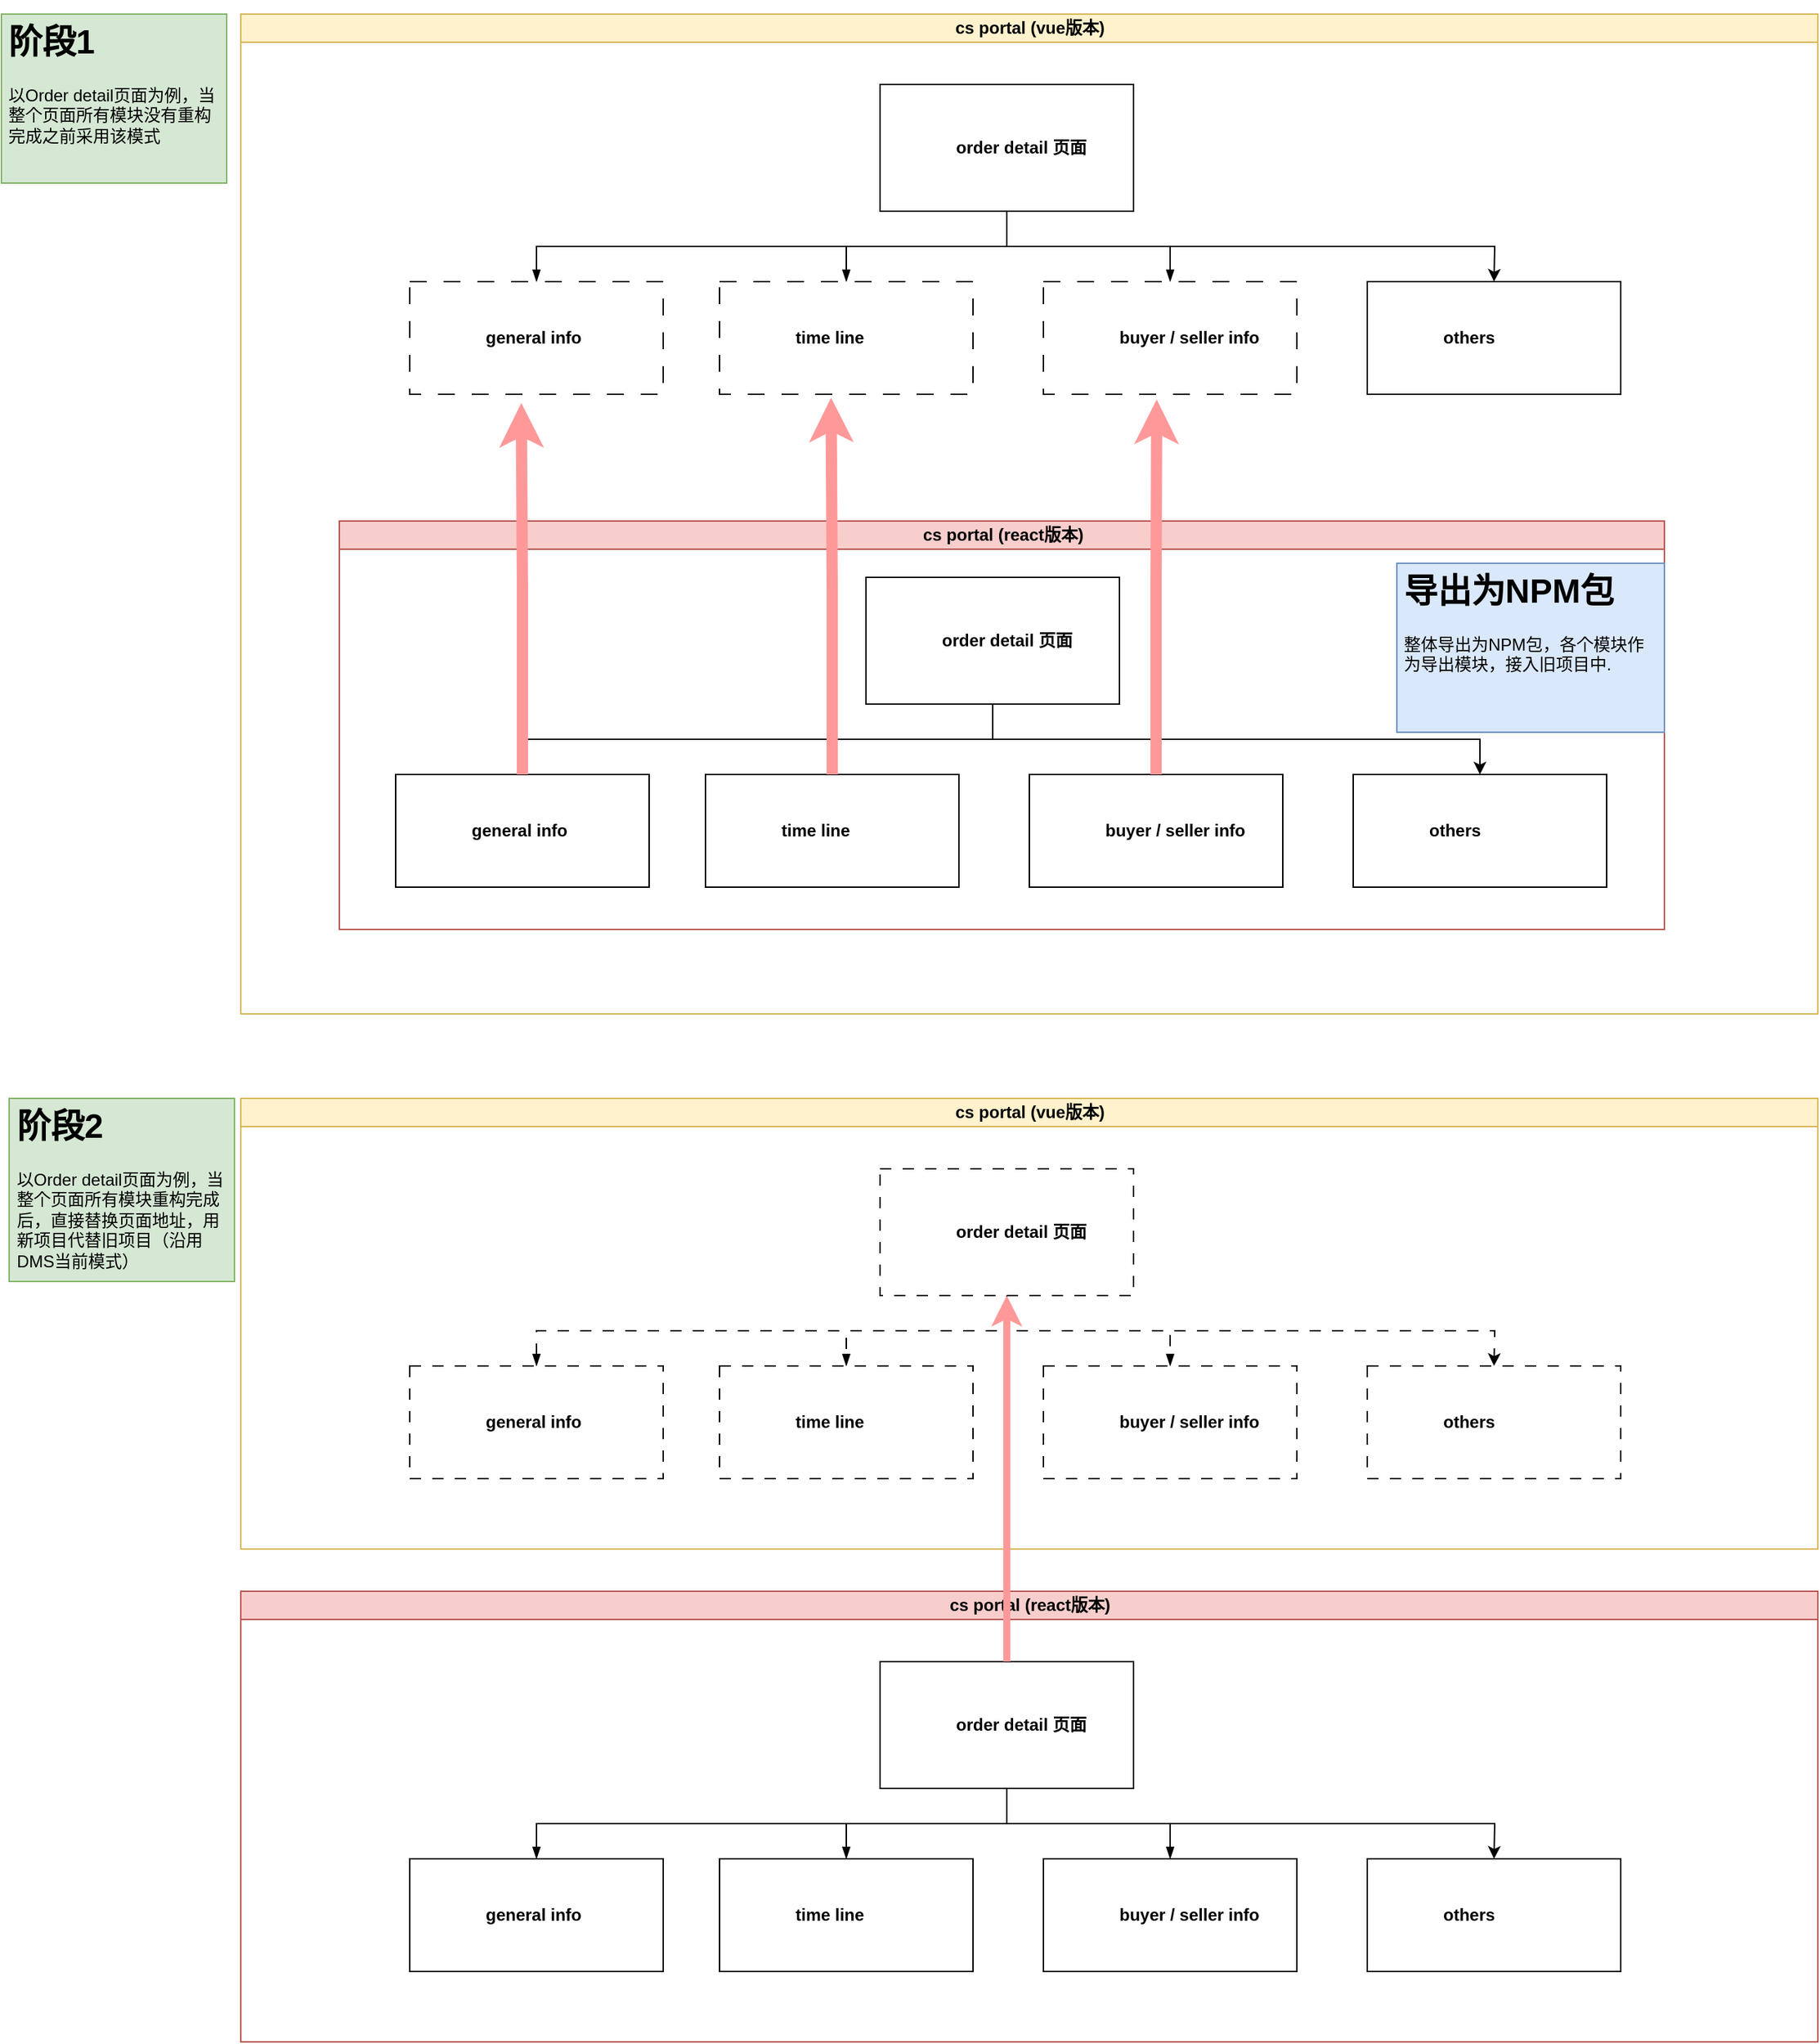 <mxfile version="23.0.2" type="github">
  <diagram id="prtHgNgQTEPvFCAcTncT" name="Page-1">
    <mxGraphModel dx="3525" dy="1608" grid="1" gridSize="10" guides="1" tooltips="1" connect="1" arrows="1" fold="1" page="1" pageScale="1" pageWidth="827" pageHeight="1169" math="0" shadow="0">
      <root>
        <mxCell id="0" />
        <mxCell id="1" parent="0" />
        <mxCell id="dNxyNK7c78bLwvsdeMH5-11" value="cs portal (vue版本)" style="swimlane;html=1;startSize=20;horizontal=1;containerType=tree;glass=0;fillColor=#fff2cc;strokeColor=#d6b656;" parent="1" vertex="1">
          <mxGeometry x="-30" y="80" width="1120" height="710" as="geometry" />
        </mxCell>
        <mxCell id="jRqLzhwtPZofuVLJQuj5-102" style="edgeStyle=orthogonalEdgeStyle;rounded=0;orthogonalLoop=1;jettySize=auto;html=1;exitX=0.5;exitY=1;exitDx=0;exitDy=0;entryX=0.5;entryY=0;entryDx=0;entryDy=0;" edge="1" parent="dNxyNK7c78bLwvsdeMH5-11" source="jRqLzhwtPZofuVLJQuj5-103">
          <mxGeometry relative="1" as="geometry">
            <mxPoint x="890" y="190" as="targetPoint" />
          </mxGeometry>
        </mxCell>
        <UserObject label="order detail 页面" name="Tessa Miller" position="CFO" location="Office 1" email="me@example.com" placeholders="1" link="https://www.draw.io" id="jRqLzhwtPZofuVLJQuj5-103">
          <mxCell style="label;image=https://cdn3.iconfinder.com/data/icons/user-avatars-1/512/users-3-128.png;whiteSpace=wrap;html=1;rounded=0;glass=0;treeMoving=1;treeFolding=1;" vertex="1" parent="dNxyNK7c78bLwvsdeMH5-11">
            <mxGeometry x="454" y="50" width="180" height="90" as="geometry" />
          </mxCell>
        </UserObject>
        <mxCell id="jRqLzhwtPZofuVLJQuj5-104" value="" style="endArrow=blockThin;endFill=1;fontSize=11;edgeStyle=elbowEdgeStyle;elbow=vertical;rounded=0;" edge="1" parent="dNxyNK7c78bLwvsdeMH5-11" source="jRqLzhwtPZofuVLJQuj5-103" target="jRqLzhwtPZofuVLJQuj5-105">
          <mxGeometry relative="1" as="geometry" />
        </mxCell>
        <UserObject label="general info" name="Edward Morrison" position="Brand Manager" location="Office 2" email="me@example.com" placeholders="1" link="https://www.draw.io" id="jRqLzhwtPZofuVLJQuj5-105">
          <mxCell style="label;image=https://cdn3.iconfinder.com/data/icons/user-avatars-1/512/users-10-3-128.png;whiteSpace=wrap;html=1;rounded=0;glass=0;treeFolding=1;treeMoving=1;dashed=1;dashPattern=12 12;" vertex="1" parent="dNxyNK7c78bLwvsdeMH5-11">
            <mxGeometry x="120" y="190" width="180" height="80" as="geometry" />
          </mxCell>
        </UserObject>
        <mxCell id="jRqLzhwtPZofuVLJQuj5-106" value="" style="endArrow=blockThin;endFill=1;fontSize=11;edgeStyle=elbowEdgeStyle;elbow=vertical;rounded=0;" edge="1" parent="dNxyNK7c78bLwvsdeMH5-11" source="jRqLzhwtPZofuVLJQuj5-103" target="jRqLzhwtPZofuVLJQuj5-107">
          <mxGeometry relative="1" as="geometry" />
        </mxCell>
        <UserObject label="time line" name="Evan Valet" position="HR Director" location="Office 4" email="me@example.com" placeholders="1" link="https://www.draw.io" id="jRqLzhwtPZofuVLJQuj5-107">
          <mxCell style="label;image=https://cdn3.iconfinder.com/data/icons/user-avatars-1/512/users-9-2-128.png;whiteSpace=wrap;html=1;rounded=0;glass=0;treeFolding=1;treeMoving=1;dashed=1;dashPattern=12 12;" vertex="1" parent="dNxyNK7c78bLwvsdeMH5-11">
            <mxGeometry x="340" y="190" width="180" height="80" as="geometry" />
          </mxCell>
        </UserObject>
        <mxCell id="jRqLzhwtPZofuVLJQuj5-108" value="" style="endArrow=blockThin;endFill=1;fontSize=11;edgeStyle=elbowEdgeStyle;elbow=vertical;rounded=0;" edge="1" parent="dNxyNK7c78bLwvsdeMH5-11" source="jRqLzhwtPZofuVLJQuj5-103" target="jRqLzhwtPZofuVLJQuj5-109">
          <mxGeometry relative="1" as="geometry" />
        </mxCell>
        <UserObject label="buyer / seller info" name="Alison Donovan" position="System Admin" location="Office 3" email="me@example.com" placeholders="1" link="https://www.draw.io" id="jRqLzhwtPZofuVLJQuj5-109">
          <mxCell style="label;image=https://cdn3.iconfinder.com/data/icons/user-avatars-1/512/users-2-128.png;whiteSpace=wrap;html=1;rounded=0;glass=0;dashed=1;dashPattern=12 12;" vertex="1" parent="dNxyNK7c78bLwvsdeMH5-11">
            <mxGeometry x="570" y="190" width="180" height="80" as="geometry" />
          </mxCell>
        </UserObject>
        <mxCell id="jRqLzhwtPZofuVLJQuj5-111" value="" style="rounded=1;whiteSpace=wrap;html=1;strokeColor=none;" vertex="1" parent="dNxyNK7c78bLwvsdeMH5-11">
          <mxGeometry x="130" y="210" width="40" height="50" as="geometry" />
        </mxCell>
        <mxCell id="jRqLzhwtPZofuVLJQuj5-112" value="" style="rounded=1;whiteSpace=wrap;html=1;strokeColor=none;" vertex="1" parent="dNxyNK7c78bLwvsdeMH5-11">
          <mxGeometry x="350" y="210" width="40" height="50" as="geometry" />
        </mxCell>
        <mxCell id="jRqLzhwtPZofuVLJQuj5-113" value="" style="rounded=1;whiteSpace=wrap;html=1;strokeColor=none;" vertex="1" parent="dNxyNK7c78bLwvsdeMH5-11">
          <mxGeometry x="580" y="205" width="40" height="50" as="geometry" />
        </mxCell>
        <mxCell id="jRqLzhwtPZofuVLJQuj5-114" value="" style="rounded=1;whiteSpace=wrap;html=1;strokeColor=none;" vertex="1" parent="dNxyNK7c78bLwvsdeMH5-11">
          <mxGeometry x="810" y="210" width="40" height="50" as="geometry" />
        </mxCell>
        <mxCell id="jRqLzhwtPZofuVLJQuj5-115" value="" style="rounded=1;whiteSpace=wrap;html=1;strokeColor=none;" vertex="1" parent="dNxyNK7c78bLwvsdeMH5-11">
          <mxGeometry x="460" y="70" width="40" height="50" as="geometry" />
        </mxCell>
        <UserObject label="others" name="Alison Donovan" position="System Admin" location="Office 3" email="me@example.com" placeholders="1" link="https://www.draw.io" id="jRqLzhwtPZofuVLJQuj5-110">
          <mxCell style="label;image=https://cdn3.iconfinder.com/data/icons/user-avatars-1/512/users-2-128.png;whiteSpace=wrap;html=1;rounded=0;glass=0;movable=1;resizable=1;rotatable=1;deletable=1;editable=1;locked=0;connectable=1;" vertex="1" parent="dNxyNK7c78bLwvsdeMH5-11">
            <mxGeometry x="800" y="190" width="180" height="80" as="geometry" />
          </mxCell>
        </UserObject>
        <mxCell id="jRqLzhwtPZofuVLJQuj5-116" value="" style="rounded=1;whiteSpace=wrap;html=1;strokeColor=none;" vertex="1" parent="dNxyNK7c78bLwvsdeMH5-11">
          <mxGeometry x="810" y="205" width="40" height="50" as="geometry" />
        </mxCell>
        <mxCell id="jRqLzhwtPZofuVLJQuj5-26" value="cs portal (react版本)" style="swimlane;html=1;startSize=20;horizontal=1;containerType=tree;glass=0;fillColor=#f8cecc;strokeColor=#b85450;" vertex="1" parent="1">
          <mxGeometry x="40" y="440" width="941" height="290" as="geometry" />
        </mxCell>
        <mxCell id="jRqLzhwtPZofuVLJQuj5-27" style="edgeStyle=orthogonalEdgeStyle;rounded=0;orthogonalLoop=1;jettySize=auto;html=1;exitX=0.5;exitY=1;exitDx=0;exitDy=0;entryX=0.5;entryY=0;entryDx=0;entryDy=0;" edge="1" parent="jRqLzhwtPZofuVLJQuj5-26" source="jRqLzhwtPZofuVLJQuj5-28" target="jRqLzhwtPZofuVLJQuj5-35">
          <mxGeometry relative="1" as="geometry" />
        </mxCell>
        <UserObject label="order detail 页面" name="Tessa Miller" position="CFO" location="Office 1" email="me@example.com" placeholders="1" link="https://www.draw.io" id="jRqLzhwtPZofuVLJQuj5-28">
          <mxCell style="label;image=https://cdn3.iconfinder.com/data/icons/user-avatars-1/512/users-3-128.png;whiteSpace=wrap;html=1;rounded=0;glass=0;treeMoving=1;treeFolding=1;" vertex="1" parent="jRqLzhwtPZofuVLJQuj5-26">
            <mxGeometry x="374" y="40" width="180" height="90" as="geometry" />
          </mxCell>
        </UserObject>
        <mxCell id="jRqLzhwtPZofuVLJQuj5-29" value="" style="endArrow=blockThin;endFill=1;fontSize=11;edgeStyle=elbowEdgeStyle;elbow=vertical;rounded=0;" edge="1" parent="jRqLzhwtPZofuVLJQuj5-26" source="jRqLzhwtPZofuVLJQuj5-28" target="jRqLzhwtPZofuVLJQuj5-30">
          <mxGeometry relative="1" as="geometry" />
        </mxCell>
        <UserObject label="general info" name="Edward Morrison" position="Brand Manager" location="Office 2" email="me@example.com" placeholders="1" link="https://www.draw.io" id="jRqLzhwtPZofuVLJQuj5-30">
          <mxCell style="label;image=https://cdn3.iconfinder.com/data/icons/user-avatars-1/512/users-10-3-128.png;whiteSpace=wrap;html=1;rounded=0;glass=0;treeFolding=1;treeMoving=1;" vertex="1" parent="jRqLzhwtPZofuVLJQuj5-26">
            <mxGeometry x="40" y="180" width="180" height="80" as="geometry" />
          </mxCell>
        </UserObject>
        <mxCell id="jRqLzhwtPZofuVLJQuj5-31" value="" style="endArrow=blockThin;endFill=1;fontSize=11;edgeStyle=elbowEdgeStyle;elbow=vertical;rounded=0;" edge="1" parent="jRqLzhwtPZofuVLJQuj5-26" source="jRqLzhwtPZofuVLJQuj5-28" target="jRqLzhwtPZofuVLJQuj5-32">
          <mxGeometry relative="1" as="geometry" />
        </mxCell>
        <UserObject label="time line" name="Evan Valet" position="HR Director" location="Office 4" email="me@example.com" placeholders="1" link="https://www.draw.io" id="jRqLzhwtPZofuVLJQuj5-32">
          <mxCell style="label;image=https://cdn3.iconfinder.com/data/icons/user-avatars-1/512/users-9-2-128.png;whiteSpace=wrap;html=1;rounded=0;glass=0;treeFolding=1;treeMoving=1;" vertex="1" parent="jRqLzhwtPZofuVLJQuj5-26">
            <mxGeometry x="260" y="180" width="180" height="80" as="geometry" />
          </mxCell>
        </UserObject>
        <mxCell id="jRqLzhwtPZofuVLJQuj5-33" value="" style="endArrow=blockThin;endFill=1;fontSize=11;edgeStyle=elbowEdgeStyle;elbow=vertical;rounded=0;" edge="1" parent="jRqLzhwtPZofuVLJQuj5-26" source="jRqLzhwtPZofuVLJQuj5-28" target="jRqLzhwtPZofuVLJQuj5-34">
          <mxGeometry relative="1" as="geometry" />
        </mxCell>
        <UserObject label="buyer / seller info" name="Alison Donovan" position="System Admin" location="Office 3" email="me@example.com" placeholders="1" link="https://www.draw.io" id="jRqLzhwtPZofuVLJQuj5-34">
          <mxCell style="label;image=https://cdn3.iconfinder.com/data/icons/user-avatars-1/512/users-2-128.png;whiteSpace=wrap;html=1;rounded=0;glass=0;" vertex="1" parent="jRqLzhwtPZofuVLJQuj5-26">
            <mxGeometry x="490" y="180" width="180" height="80" as="geometry" />
          </mxCell>
        </UserObject>
        <UserObject label="others" name="Alison Donovan" position="System Admin" location="Office 3" email="me@example.com" placeholders="1" link="https://www.draw.io" id="jRqLzhwtPZofuVLJQuj5-35">
          <mxCell style="label;image=https://cdn3.iconfinder.com/data/icons/user-avatars-1/512/users-2-128.png;whiteSpace=wrap;html=1;rounded=0;glass=0;movable=1;resizable=1;rotatable=1;deletable=1;editable=1;locked=0;connectable=1;" vertex="1" parent="jRqLzhwtPZofuVLJQuj5-26">
            <mxGeometry x="720" y="180" width="180" height="80" as="geometry" />
          </mxCell>
        </UserObject>
        <mxCell id="jRqLzhwtPZofuVLJQuj5-36" value="" style="rounded=1;whiteSpace=wrap;html=1;strokeColor=none;" vertex="1" parent="jRqLzhwtPZofuVLJQuj5-26">
          <mxGeometry x="50" y="200" width="40" height="50" as="geometry" />
        </mxCell>
        <mxCell id="jRqLzhwtPZofuVLJQuj5-37" value="" style="rounded=1;whiteSpace=wrap;html=1;strokeColor=none;" vertex="1" parent="jRqLzhwtPZofuVLJQuj5-26">
          <mxGeometry x="270" y="200" width="40" height="50" as="geometry" />
        </mxCell>
        <mxCell id="jRqLzhwtPZofuVLJQuj5-38" value="" style="rounded=1;whiteSpace=wrap;html=1;strokeColor=none;" vertex="1" parent="jRqLzhwtPZofuVLJQuj5-26">
          <mxGeometry x="500" y="195" width="40" height="50" as="geometry" />
        </mxCell>
        <mxCell id="jRqLzhwtPZofuVLJQuj5-39" value="" style="rounded=1;whiteSpace=wrap;html=1;strokeColor=none;" vertex="1" parent="jRqLzhwtPZofuVLJQuj5-26">
          <mxGeometry x="730" y="200" width="40" height="50" as="geometry" />
        </mxCell>
        <mxCell id="jRqLzhwtPZofuVLJQuj5-40" value="" style="rounded=1;whiteSpace=wrap;html=1;strokeColor=none;" vertex="1" parent="jRqLzhwtPZofuVLJQuj5-26">
          <mxGeometry x="380" y="60" width="40" height="50" as="geometry" />
        </mxCell>
        <mxCell id="jRqLzhwtPZofuVLJQuj5-55" value="&lt;h1&gt;导出为NPM包&lt;/h1&gt;&lt;p&gt;整体导出为NPM包，各个模块作为导出模块，接入旧项目中.&lt;/p&gt;" style="text;html=1;strokeColor=#6c8ebf;fillColor=#dae8fc;spacing=5;spacingTop=-20;whiteSpace=wrap;overflow=hidden;rounded=0;" vertex="1" parent="jRqLzhwtPZofuVLJQuj5-26">
          <mxGeometry x="751" y="30" width="190" height="120" as="geometry" />
        </mxCell>
        <mxCell id="jRqLzhwtPZofuVLJQuj5-56" value="&lt;h1&gt;阶段1&lt;/h1&gt;&lt;p&gt;以Order detail页面为例，当整个页面所有模块没有重构完成之前采用该模式&lt;/p&gt;" style="text;html=1;strokeColor=#82b366;fillColor=#d5e8d4;spacing=5;spacingTop=-20;whiteSpace=wrap;overflow=hidden;rounded=0;" vertex="1" parent="1">
          <mxGeometry x="-200" y="80" width="160" height="120" as="geometry" />
        </mxCell>
        <mxCell id="jRqLzhwtPZofuVLJQuj5-117" style="edgeStyle=orthogonalEdgeStyle;rounded=0;orthogonalLoop=1;jettySize=auto;html=1;entryX=0.44;entryY=1.077;entryDx=0;entryDy=0;entryPerimeter=0;strokeWidth=8;strokeColor=#FF9999;" edge="1" parent="1" source="jRqLzhwtPZofuVLJQuj5-30" target="jRqLzhwtPZofuVLJQuj5-105">
          <mxGeometry relative="1" as="geometry" />
        </mxCell>
        <mxCell id="jRqLzhwtPZofuVLJQuj5-118" style="edgeStyle=orthogonalEdgeStyle;rounded=0;orthogonalLoop=1;jettySize=auto;html=1;exitX=0.5;exitY=0;exitDx=0;exitDy=0;entryX=0.44;entryY=1.03;entryDx=0;entryDy=0;entryPerimeter=0;strokeWidth=8;strokeColor=#FF9999;" edge="1" parent="1" source="jRqLzhwtPZofuVLJQuj5-32" target="jRqLzhwtPZofuVLJQuj5-107">
          <mxGeometry relative="1" as="geometry" />
        </mxCell>
        <mxCell id="jRqLzhwtPZofuVLJQuj5-119" style="edgeStyle=orthogonalEdgeStyle;rounded=0;orthogonalLoop=1;jettySize=auto;html=1;entryX=0.447;entryY=1.046;entryDx=0;entryDy=0;entryPerimeter=0;strokeWidth=8;strokeColor=#FF9999;" edge="1" parent="1" source="jRqLzhwtPZofuVLJQuj5-34" target="jRqLzhwtPZofuVLJQuj5-109">
          <mxGeometry relative="1" as="geometry" />
        </mxCell>
        <mxCell id="jRqLzhwtPZofuVLJQuj5-121" value="cs portal (vue版本)" style="swimlane;html=1;startSize=20;horizontal=1;containerType=tree;glass=0;fillColor=#fff2cc;strokeColor=#d6b656;" vertex="1" parent="1">
          <mxGeometry x="-30" y="850" width="1120" height="320" as="geometry" />
        </mxCell>
        <mxCell id="jRqLzhwtPZofuVLJQuj5-122" style="edgeStyle=orthogonalEdgeStyle;rounded=0;orthogonalLoop=1;jettySize=auto;html=1;exitX=0.5;exitY=1;exitDx=0;exitDy=0;entryX=0.5;entryY=0;entryDx=0;entryDy=0;dashed=1;dashPattern=8 8;" edge="1" parent="jRqLzhwtPZofuVLJQuj5-121" source="jRqLzhwtPZofuVLJQuj5-123">
          <mxGeometry relative="1" as="geometry">
            <mxPoint x="890" y="190" as="targetPoint" />
          </mxGeometry>
        </mxCell>
        <UserObject label="order detail 页面" name="Tessa Miller" position="CFO" location="Office 1" email="me@example.com" placeholders="1" link="https://www.draw.io" id="jRqLzhwtPZofuVLJQuj5-123">
          <mxCell style="label;image=https://cdn3.iconfinder.com/data/icons/user-avatars-1/512/users-3-128.png;whiteSpace=wrap;html=1;rounded=0;glass=0;treeMoving=1;treeFolding=1;dashed=1;dashPattern=8 8;" vertex="1" parent="jRqLzhwtPZofuVLJQuj5-121">
            <mxGeometry x="454" y="50" width="180" height="90" as="geometry" />
          </mxCell>
        </UserObject>
        <mxCell id="jRqLzhwtPZofuVLJQuj5-124" value="" style="endArrow=blockThin;endFill=1;fontSize=11;edgeStyle=elbowEdgeStyle;elbow=vertical;rounded=0;dashed=1;dashPattern=8 8;" edge="1" parent="jRqLzhwtPZofuVLJQuj5-121" source="jRqLzhwtPZofuVLJQuj5-123" target="jRqLzhwtPZofuVLJQuj5-125">
          <mxGeometry relative="1" as="geometry" />
        </mxCell>
        <UserObject label="general info" name="Edward Morrison" position="Brand Manager" location="Office 2" email="me@example.com" placeholders="1" link="https://www.draw.io" id="jRqLzhwtPZofuVLJQuj5-125">
          <mxCell style="label;image=https://cdn3.iconfinder.com/data/icons/user-avatars-1/512/users-10-3-128.png;whiteSpace=wrap;html=1;rounded=0;glass=0;treeFolding=1;treeMoving=1;dashed=1;dashPattern=8 8;" vertex="1" parent="jRqLzhwtPZofuVLJQuj5-121">
            <mxGeometry x="120" y="190" width="180" height="80" as="geometry" />
          </mxCell>
        </UserObject>
        <mxCell id="jRqLzhwtPZofuVLJQuj5-126" value="" style="endArrow=blockThin;endFill=1;fontSize=11;edgeStyle=elbowEdgeStyle;elbow=vertical;rounded=0;dashed=1;dashPattern=8 8;" edge="1" parent="jRqLzhwtPZofuVLJQuj5-121" source="jRqLzhwtPZofuVLJQuj5-123" target="jRqLzhwtPZofuVLJQuj5-127">
          <mxGeometry relative="1" as="geometry" />
        </mxCell>
        <UserObject label="time line" name="Evan Valet" position="HR Director" location="Office 4" email="me@example.com" placeholders="1" link="https://www.draw.io" id="jRqLzhwtPZofuVLJQuj5-127">
          <mxCell style="label;image=https://cdn3.iconfinder.com/data/icons/user-avatars-1/512/users-9-2-128.png;whiteSpace=wrap;html=1;rounded=0;glass=0;treeFolding=1;treeMoving=1;dashed=1;dashPattern=8 8;" vertex="1" parent="jRqLzhwtPZofuVLJQuj5-121">
            <mxGeometry x="340" y="190" width="180" height="80" as="geometry" />
          </mxCell>
        </UserObject>
        <mxCell id="jRqLzhwtPZofuVLJQuj5-128" value="" style="endArrow=blockThin;endFill=1;fontSize=11;edgeStyle=elbowEdgeStyle;elbow=vertical;rounded=0;dashed=1;dashPattern=8 8;" edge="1" parent="jRqLzhwtPZofuVLJQuj5-121" source="jRqLzhwtPZofuVLJQuj5-123" target="jRqLzhwtPZofuVLJQuj5-129">
          <mxGeometry relative="1" as="geometry" />
        </mxCell>
        <UserObject label="buyer / seller info" name="Alison Donovan" position="System Admin" location="Office 3" email="me@example.com" placeholders="1" link="https://www.draw.io" id="jRqLzhwtPZofuVLJQuj5-129">
          <mxCell style="label;image=https://cdn3.iconfinder.com/data/icons/user-avatars-1/512/users-2-128.png;whiteSpace=wrap;html=1;rounded=0;glass=0;dashed=1;dashPattern=8 8;" vertex="1" parent="jRqLzhwtPZofuVLJQuj5-121">
            <mxGeometry x="570" y="190" width="180" height="80" as="geometry" />
          </mxCell>
        </UserObject>
        <mxCell id="jRqLzhwtPZofuVLJQuj5-130" value="" style="rounded=1;whiteSpace=wrap;html=1;strokeColor=none;dashed=1;dashPattern=8 8;" vertex="1" parent="jRqLzhwtPZofuVLJQuj5-121">
          <mxGeometry x="130" y="210" width="40" height="50" as="geometry" />
        </mxCell>
        <mxCell id="jRqLzhwtPZofuVLJQuj5-131" value="" style="rounded=1;whiteSpace=wrap;html=1;strokeColor=none;dashed=1;dashPattern=8 8;" vertex="1" parent="jRqLzhwtPZofuVLJQuj5-121">
          <mxGeometry x="350" y="210" width="40" height="50" as="geometry" />
        </mxCell>
        <mxCell id="jRqLzhwtPZofuVLJQuj5-132" value="" style="rounded=1;whiteSpace=wrap;html=1;strokeColor=none;dashed=1;dashPattern=8 8;" vertex="1" parent="jRqLzhwtPZofuVLJQuj5-121">
          <mxGeometry x="580" y="205" width="40" height="50" as="geometry" />
        </mxCell>
        <mxCell id="jRqLzhwtPZofuVLJQuj5-133" value="" style="rounded=1;whiteSpace=wrap;html=1;strokeColor=none;dashed=1;dashPattern=8 8;" vertex="1" parent="jRqLzhwtPZofuVLJQuj5-121">
          <mxGeometry x="810" y="210" width="40" height="50" as="geometry" />
        </mxCell>
        <mxCell id="jRqLzhwtPZofuVLJQuj5-134" value="" style="rounded=1;whiteSpace=wrap;html=1;strokeColor=none;dashed=1;dashPattern=8 8;" vertex="1" parent="jRqLzhwtPZofuVLJQuj5-121">
          <mxGeometry x="460" y="70" width="40" height="50" as="geometry" />
        </mxCell>
        <UserObject label="others" name="Alison Donovan" position="System Admin" location="Office 3" email="me@example.com" placeholders="1" link="https://www.draw.io" id="jRqLzhwtPZofuVLJQuj5-135">
          <mxCell style="label;image=https://cdn3.iconfinder.com/data/icons/user-avatars-1/512/users-2-128.png;whiteSpace=wrap;html=1;rounded=0;glass=0;movable=1;resizable=1;rotatable=1;deletable=1;editable=1;locked=0;connectable=1;dashed=1;dashPattern=8 8;" vertex="1" parent="jRqLzhwtPZofuVLJQuj5-121">
            <mxGeometry x="800" y="190" width="180" height="80" as="geometry" />
          </mxCell>
        </UserObject>
        <mxCell id="jRqLzhwtPZofuVLJQuj5-136" value="" style="rounded=1;whiteSpace=wrap;html=1;strokeColor=none;dashed=1;dashPattern=8 8;" vertex="1" parent="jRqLzhwtPZofuVLJQuj5-121">
          <mxGeometry x="810" y="205" width="40" height="50" as="geometry" />
        </mxCell>
        <mxCell id="jRqLzhwtPZofuVLJQuj5-153" value="&lt;h1&gt;阶段2&lt;/h1&gt;&lt;p&gt;以Order detail页面为例，当整个页面所有模块重构完成后，直接替换页面地址，用新项目代替旧项目（沿用DMS当前模式）&lt;/p&gt;" style="text;html=1;strokeColor=#82b366;fillColor=#d5e8d4;spacing=5;spacingTop=-20;whiteSpace=wrap;overflow=hidden;rounded=0;" vertex="1" parent="1">
          <mxGeometry x="-194.5" y="850" width="160" height="130" as="geometry" />
        </mxCell>
        <mxCell id="jRqLzhwtPZofuVLJQuj5-157" value="cs portal (react版本)" style="swimlane;html=1;startSize=20;horizontal=1;containerType=tree;glass=0;fillColor=#f8cecc;strokeColor=#b85450;" vertex="1" parent="1">
          <mxGeometry x="-30" y="1200" width="1120" height="320" as="geometry" />
        </mxCell>
        <mxCell id="jRqLzhwtPZofuVLJQuj5-158" style="edgeStyle=orthogonalEdgeStyle;rounded=0;orthogonalLoop=1;jettySize=auto;html=1;exitX=0.5;exitY=1;exitDx=0;exitDy=0;entryX=0.5;entryY=0;entryDx=0;entryDy=0;" edge="1" parent="jRqLzhwtPZofuVLJQuj5-157" source="jRqLzhwtPZofuVLJQuj5-159">
          <mxGeometry relative="1" as="geometry">
            <mxPoint x="890" y="190" as="targetPoint" />
          </mxGeometry>
        </mxCell>
        <UserObject label="order detail 页面" name="Tessa Miller" position="CFO" location="Office 1" email="me@example.com" placeholders="1" link="https://www.draw.io" id="jRqLzhwtPZofuVLJQuj5-159">
          <mxCell style="label;image=https://cdn3.iconfinder.com/data/icons/user-avatars-1/512/users-3-128.png;whiteSpace=wrap;html=1;rounded=0;glass=0;treeMoving=1;treeFolding=1;" vertex="1" parent="jRqLzhwtPZofuVLJQuj5-157">
            <mxGeometry x="454" y="50" width="180" height="90" as="geometry" />
          </mxCell>
        </UserObject>
        <mxCell id="jRqLzhwtPZofuVLJQuj5-160" value="" style="endArrow=blockThin;endFill=1;fontSize=11;edgeStyle=elbowEdgeStyle;elbow=vertical;rounded=0;" edge="1" parent="jRqLzhwtPZofuVLJQuj5-157" source="jRqLzhwtPZofuVLJQuj5-159" target="jRqLzhwtPZofuVLJQuj5-161">
          <mxGeometry relative="1" as="geometry" />
        </mxCell>
        <UserObject label="general info" name="Edward Morrison" position="Brand Manager" location="Office 2" email="me@example.com" placeholders="1" link="https://www.draw.io" id="jRqLzhwtPZofuVLJQuj5-161">
          <mxCell style="label;image=https://cdn3.iconfinder.com/data/icons/user-avatars-1/512/users-10-3-128.png;whiteSpace=wrap;html=1;rounded=0;glass=0;treeFolding=1;treeMoving=1;" vertex="1" parent="jRqLzhwtPZofuVLJQuj5-157">
            <mxGeometry x="120" y="190" width="180" height="80" as="geometry" />
          </mxCell>
        </UserObject>
        <mxCell id="jRqLzhwtPZofuVLJQuj5-162" value="" style="endArrow=blockThin;endFill=1;fontSize=11;edgeStyle=elbowEdgeStyle;elbow=vertical;rounded=0;" edge="1" parent="jRqLzhwtPZofuVLJQuj5-157" source="jRqLzhwtPZofuVLJQuj5-159" target="jRqLzhwtPZofuVLJQuj5-163">
          <mxGeometry relative="1" as="geometry" />
        </mxCell>
        <UserObject label="time line" name="Evan Valet" position="HR Director" location="Office 4" email="me@example.com" placeholders="1" link="https://www.draw.io" id="jRqLzhwtPZofuVLJQuj5-163">
          <mxCell style="label;image=https://cdn3.iconfinder.com/data/icons/user-avatars-1/512/users-9-2-128.png;whiteSpace=wrap;html=1;rounded=0;glass=0;treeFolding=1;treeMoving=1;" vertex="1" parent="jRqLzhwtPZofuVLJQuj5-157">
            <mxGeometry x="340" y="190" width="180" height="80" as="geometry" />
          </mxCell>
        </UserObject>
        <mxCell id="jRqLzhwtPZofuVLJQuj5-164" value="" style="endArrow=blockThin;endFill=1;fontSize=11;edgeStyle=elbowEdgeStyle;elbow=vertical;rounded=0;" edge="1" parent="jRqLzhwtPZofuVLJQuj5-157" source="jRqLzhwtPZofuVLJQuj5-159" target="jRqLzhwtPZofuVLJQuj5-165">
          <mxGeometry relative="1" as="geometry" />
        </mxCell>
        <UserObject label="buyer / seller info" name="Alison Donovan" position="System Admin" location="Office 3" email="me@example.com" placeholders="1" link="https://www.draw.io" id="jRqLzhwtPZofuVLJQuj5-165">
          <mxCell style="label;image=https://cdn3.iconfinder.com/data/icons/user-avatars-1/512/users-2-128.png;whiteSpace=wrap;html=1;rounded=0;glass=0;" vertex="1" parent="jRqLzhwtPZofuVLJQuj5-157">
            <mxGeometry x="570" y="190" width="180" height="80" as="geometry" />
          </mxCell>
        </UserObject>
        <mxCell id="jRqLzhwtPZofuVLJQuj5-166" value="" style="rounded=1;whiteSpace=wrap;html=1;strokeColor=none;" vertex="1" parent="jRqLzhwtPZofuVLJQuj5-157">
          <mxGeometry x="130" y="210" width="40" height="50" as="geometry" />
        </mxCell>
        <mxCell id="jRqLzhwtPZofuVLJQuj5-167" value="" style="rounded=1;whiteSpace=wrap;html=1;strokeColor=none;" vertex="1" parent="jRqLzhwtPZofuVLJQuj5-157">
          <mxGeometry x="350" y="210" width="40" height="50" as="geometry" />
        </mxCell>
        <mxCell id="jRqLzhwtPZofuVLJQuj5-168" value="" style="rounded=1;whiteSpace=wrap;html=1;strokeColor=none;" vertex="1" parent="jRqLzhwtPZofuVLJQuj5-157">
          <mxGeometry x="580" y="205" width="40" height="50" as="geometry" />
        </mxCell>
        <mxCell id="jRqLzhwtPZofuVLJQuj5-169" value="" style="rounded=1;whiteSpace=wrap;html=1;strokeColor=none;" vertex="1" parent="jRqLzhwtPZofuVLJQuj5-157">
          <mxGeometry x="810" y="210" width="40" height="50" as="geometry" />
        </mxCell>
        <mxCell id="jRqLzhwtPZofuVLJQuj5-170" value="" style="rounded=1;whiteSpace=wrap;html=1;strokeColor=none;" vertex="1" parent="jRqLzhwtPZofuVLJQuj5-157">
          <mxGeometry x="460" y="70" width="40" height="50" as="geometry" />
        </mxCell>
        <UserObject label="others" name="Alison Donovan" position="System Admin" location="Office 3" email="me@example.com" placeholders="1" link="https://www.draw.io" id="jRqLzhwtPZofuVLJQuj5-171">
          <mxCell style="label;image=https://cdn3.iconfinder.com/data/icons/user-avatars-1/512/users-2-128.png;whiteSpace=wrap;html=1;rounded=0;glass=0;movable=1;resizable=1;rotatable=1;deletable=1;editable=1;locked=0;connectable=1;" vertex="1" parent="jRqLzhwtPZofuVLJQuj5-157">
            <mxGeometry x="800" y="190" width="180" height="80" as="geometry" />
          </mxCell>
        </UserObject>
        <mxCell id="jRqLzhwtPZofuVLJQuj5-172" value="" style="rounded=1;whiteSpace=wrap;html=1;strokeColor=none;" vertex="1" parent="jRqLzhwtPZofuVLJQuj5-157">
          <mxGeometry x="810" y="205" width="40" height="50" as="geometry" />
        </mxCell>
        <mxCell id="jRqLzhwtPZofuVLJQuj5-173" style="edgeStyle=orthogonalEdgeStyle;rounded=0;orthogonalLoop=1;jettySize=auto;html=1;entryX=0.5;entryY=1;entryDx=0;entryDy=0;strokeColor=#FF9999;strokeWidth=5;" edge="1" parent="1" source="jRqLzhwtPZofuVLJQuj5-159" target="jRqLzhwtPZofuVLJQuj5-123">
          <mxGeometry relative="1" as="geometry" />
        </mxCell>
      </root>
    </mxGraphModel>
  </diagram>
</mxfile>
